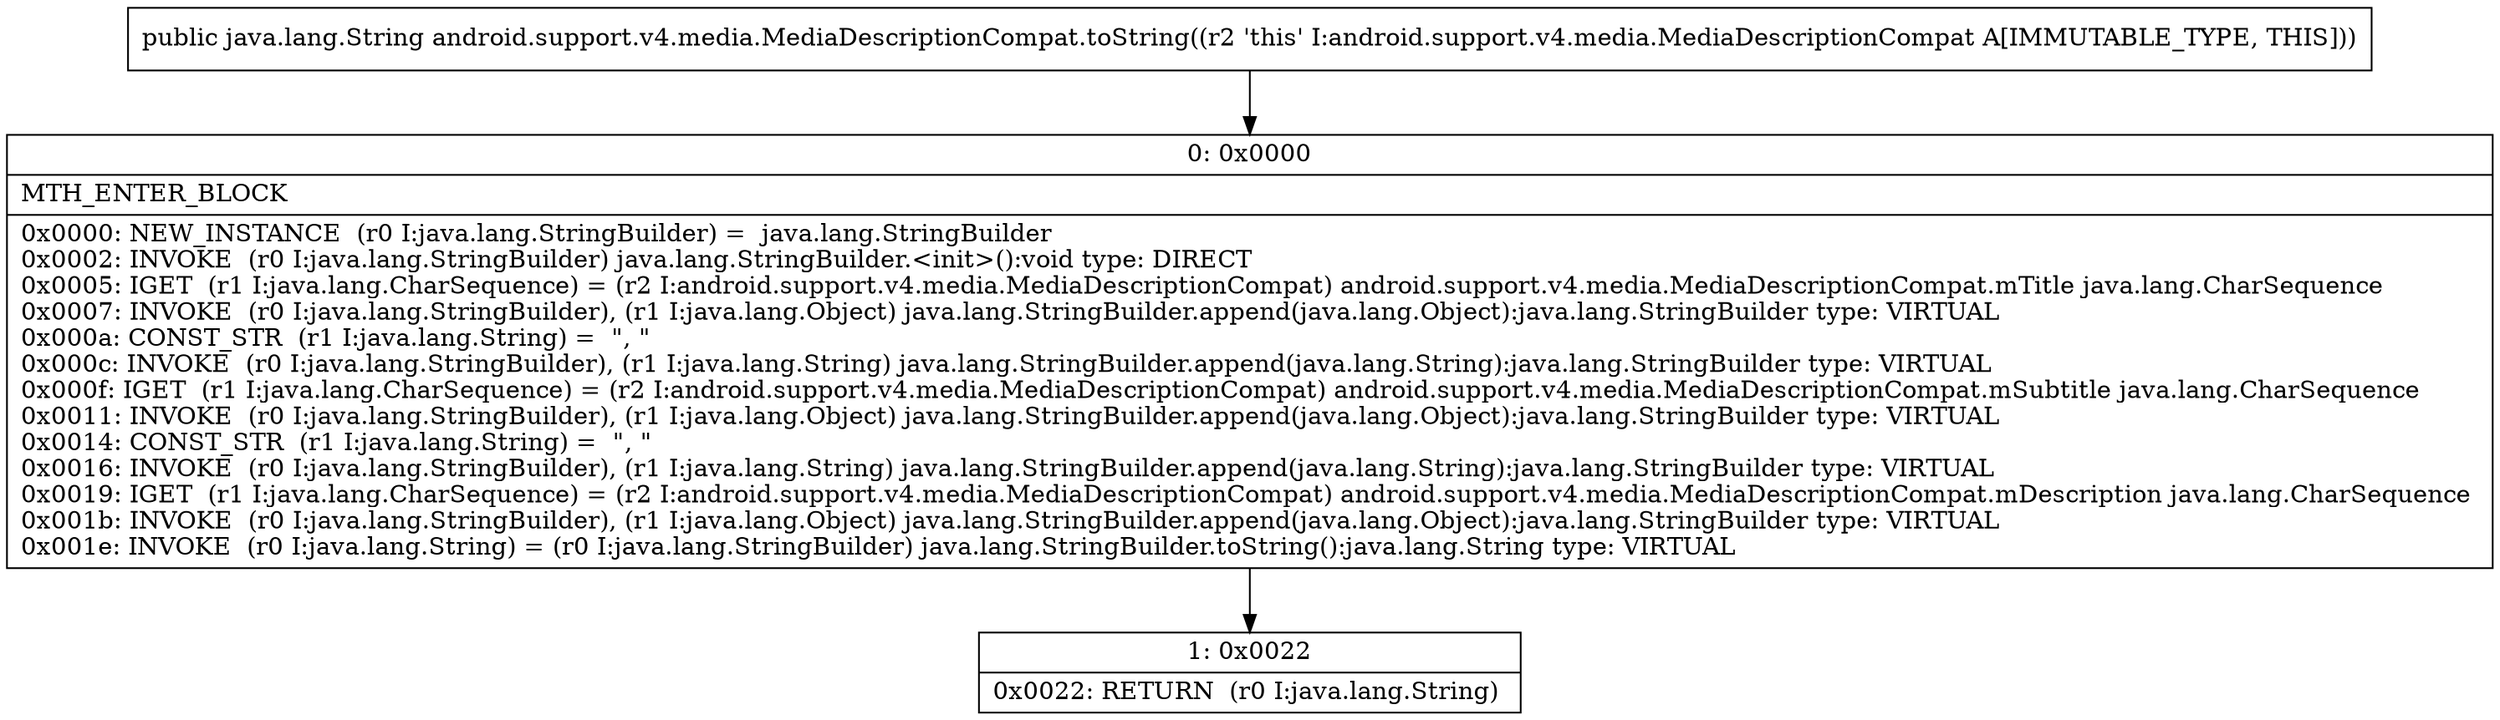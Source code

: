 digraph "CFG forandroid.support.v4.media.MediaDescriptionCompat.toString()Ljava\/lang\/String;" {
Node_0 [shape=record,label="{0\:\ 0x0000|MTH_ENTER_BLOCK\l|0x0000: NEW_INSTANCE  (r0 I:java.lang.StringBuilder) =  java.lang.StringBuilder \l0x0002: INVOKE  (r0 I:java.lang.StringBuilder) java.lang.StringBuilder.\<init\>():void type: DIRECT \l0x0005: IGET  (r1 I:java.lang.CharSequence) = (r2 I:android.support.v4.media.MediaDescriptionCompat) android.support.v4.media.MediaDescriptionCompat.mTitle java.lang.CharSequence \l0x0007: INVOKE  (r0 I:java.lang.StringBuilder), (r1 I:java.lang.Object) java.lang.StringBuilder.append(java.lang.Object):java.lang.StringBuilder type: VIRTUAL \l0x000a: CONST_STR  (r1 I:java.lang.String) =  \", \" \l0x000c: INVOKE  (r0 I:java.lang.StringBuilder), (r1 I:java.lang.String) java.lang.StringBuilder.append(java.lang.String):java.lang.StringBuilder type: VIRTUAL \l0x000f: IGET  (r1 I:java.lang.CharSequence) = (r2 I:android.support.v4.media.MediaDescriptionCompat) android.support.v4.media.MediaDescriptionCompat.mSubtitle java.lang.CharSequence \l0x0011: INVOKE  (r0 I:java.lang.StringBuilder), (r1 I:java.lang.Object) java.lang.StringBuilder.append(java.lang.Object):java.lang.StringBuilder type: VIRTUAL \l0x0014: CONST_STR  (r1 I:java.lang.String) =  \", \" \l0x0016: INVOKE  (r0 I:java.lang.StringBuilder), (r1 I:java.lang.String) java.lang.StringBuilder.append(java.lang.String):java.lang.StringBuilder type: VIRTUAL \l0x0019: IGET  (r1 I:java.lang.CharSequence) = (r2 I:android.support.v4.media.MediaDescriptionCompat) android.support.v4.media.MediaDescriptionCompat.mDescription java.lang.CharSequence \l0x001b: INVOKE  (r0 I:java.lang.StringBuilder), (r1 I:java.lang.Object) java.lang.StringBuilder.append(java.lang.Object):java.lang.StringBuilder type: VIRTUAL \l0x001e: INVOKE  (r0 I:java.lang.String) = (r0 I:java.lang.StringBuilder) java.lang.StringBuilder.toString():java.lang.String type: VIRTUAL \l}"];
Node_1 [shape=record,label="{1\:\ 0x0022|0x0022: RETURN  (r0 I:java.lang.String) \l}"];
MethodNode[shape=record,label="{public java.lang.String android.support.v4.media.MediaDescriptionCompat.toString((r2 'this' I:android.support.v4.media.MediaDescriptionCompat A[IMMUTABLE_TYPE, THIS])) }"];
MethodNode -> Node_0;
Node_0 -> Node_1;
}

